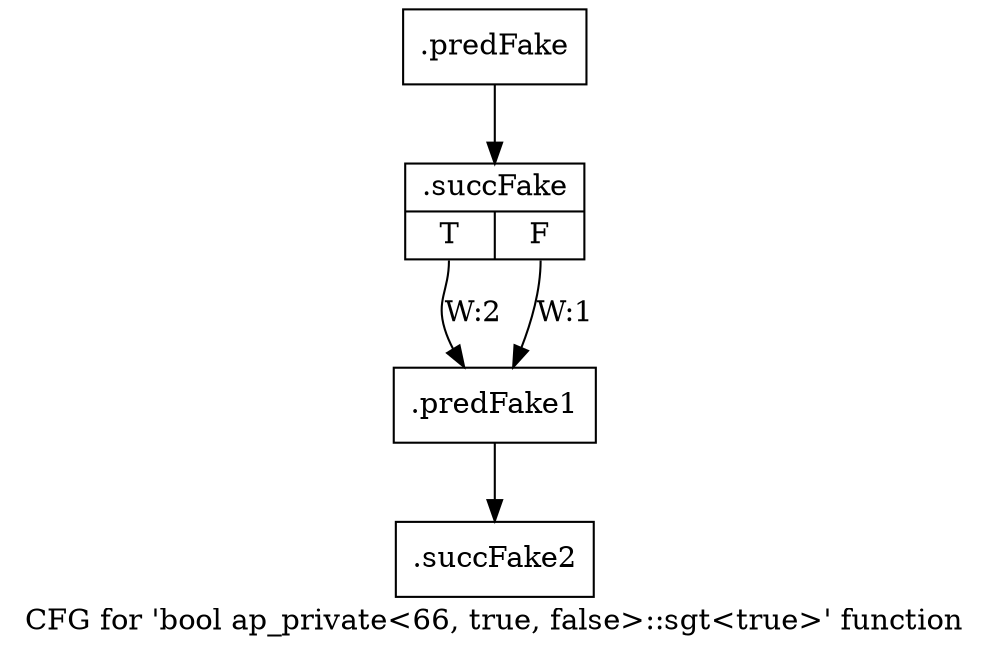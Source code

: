 digraph "CFG for 'bool ap_private\<66, true, false\>::sgt\<true\>' function" {
	label="CFG for 'bool ap_private\<66, true, false\>::sgt\<true\>' function";

	Node0x5f47420 [shape=record,filename="",linenumber="",label="{.predFake}"];
	Node0x5f47420 -> Node0x6301390[ callList="" memoryops="" filename="/mnt/xilinx/Vitis_HLS/2021.2/include/etc/ap_private.h" execusionnum="1"];
	Node0x6301390 [shape=record,filename="/mnt/xilinx/Vitis_HLS/2021.2/include/etc/ap_private.h",linenumber="5429",label="{.succFake|{<s0>T|<s1>F}}"];
	Node0x6301390:s0 -> Node0x5f49160[label="W:2"];
	Node0x6301390:s1 -> Node0x5f49160[label="W:1" callList="" memoryops="" filename="/mnt/xilinx/Vitis_HLS/2021.2/include/etc/ap_private.h" execusionnum="0"];
	Node0x5f49160 [shape=record,filename="/mnt/xilinx/Vitis_HLS/2021.2/include/etc/ap_private.h",linenumber="5429",label="{.predFake1}"];
	Node0x5f49160 -> Node0x6301570[ callList="" memoryops="" filename="/mnt/xilinx/Vitis_HLS/2021.2/include/etc/ap_private.h" execusionnum="1"];
	Node0x6301570 [shape=record,filename="/mnt/xilinx/Vitis_HLS/2021.2/include/etc/ap_private.h",linenumber="5429",label="{.succFake2}"];
}
